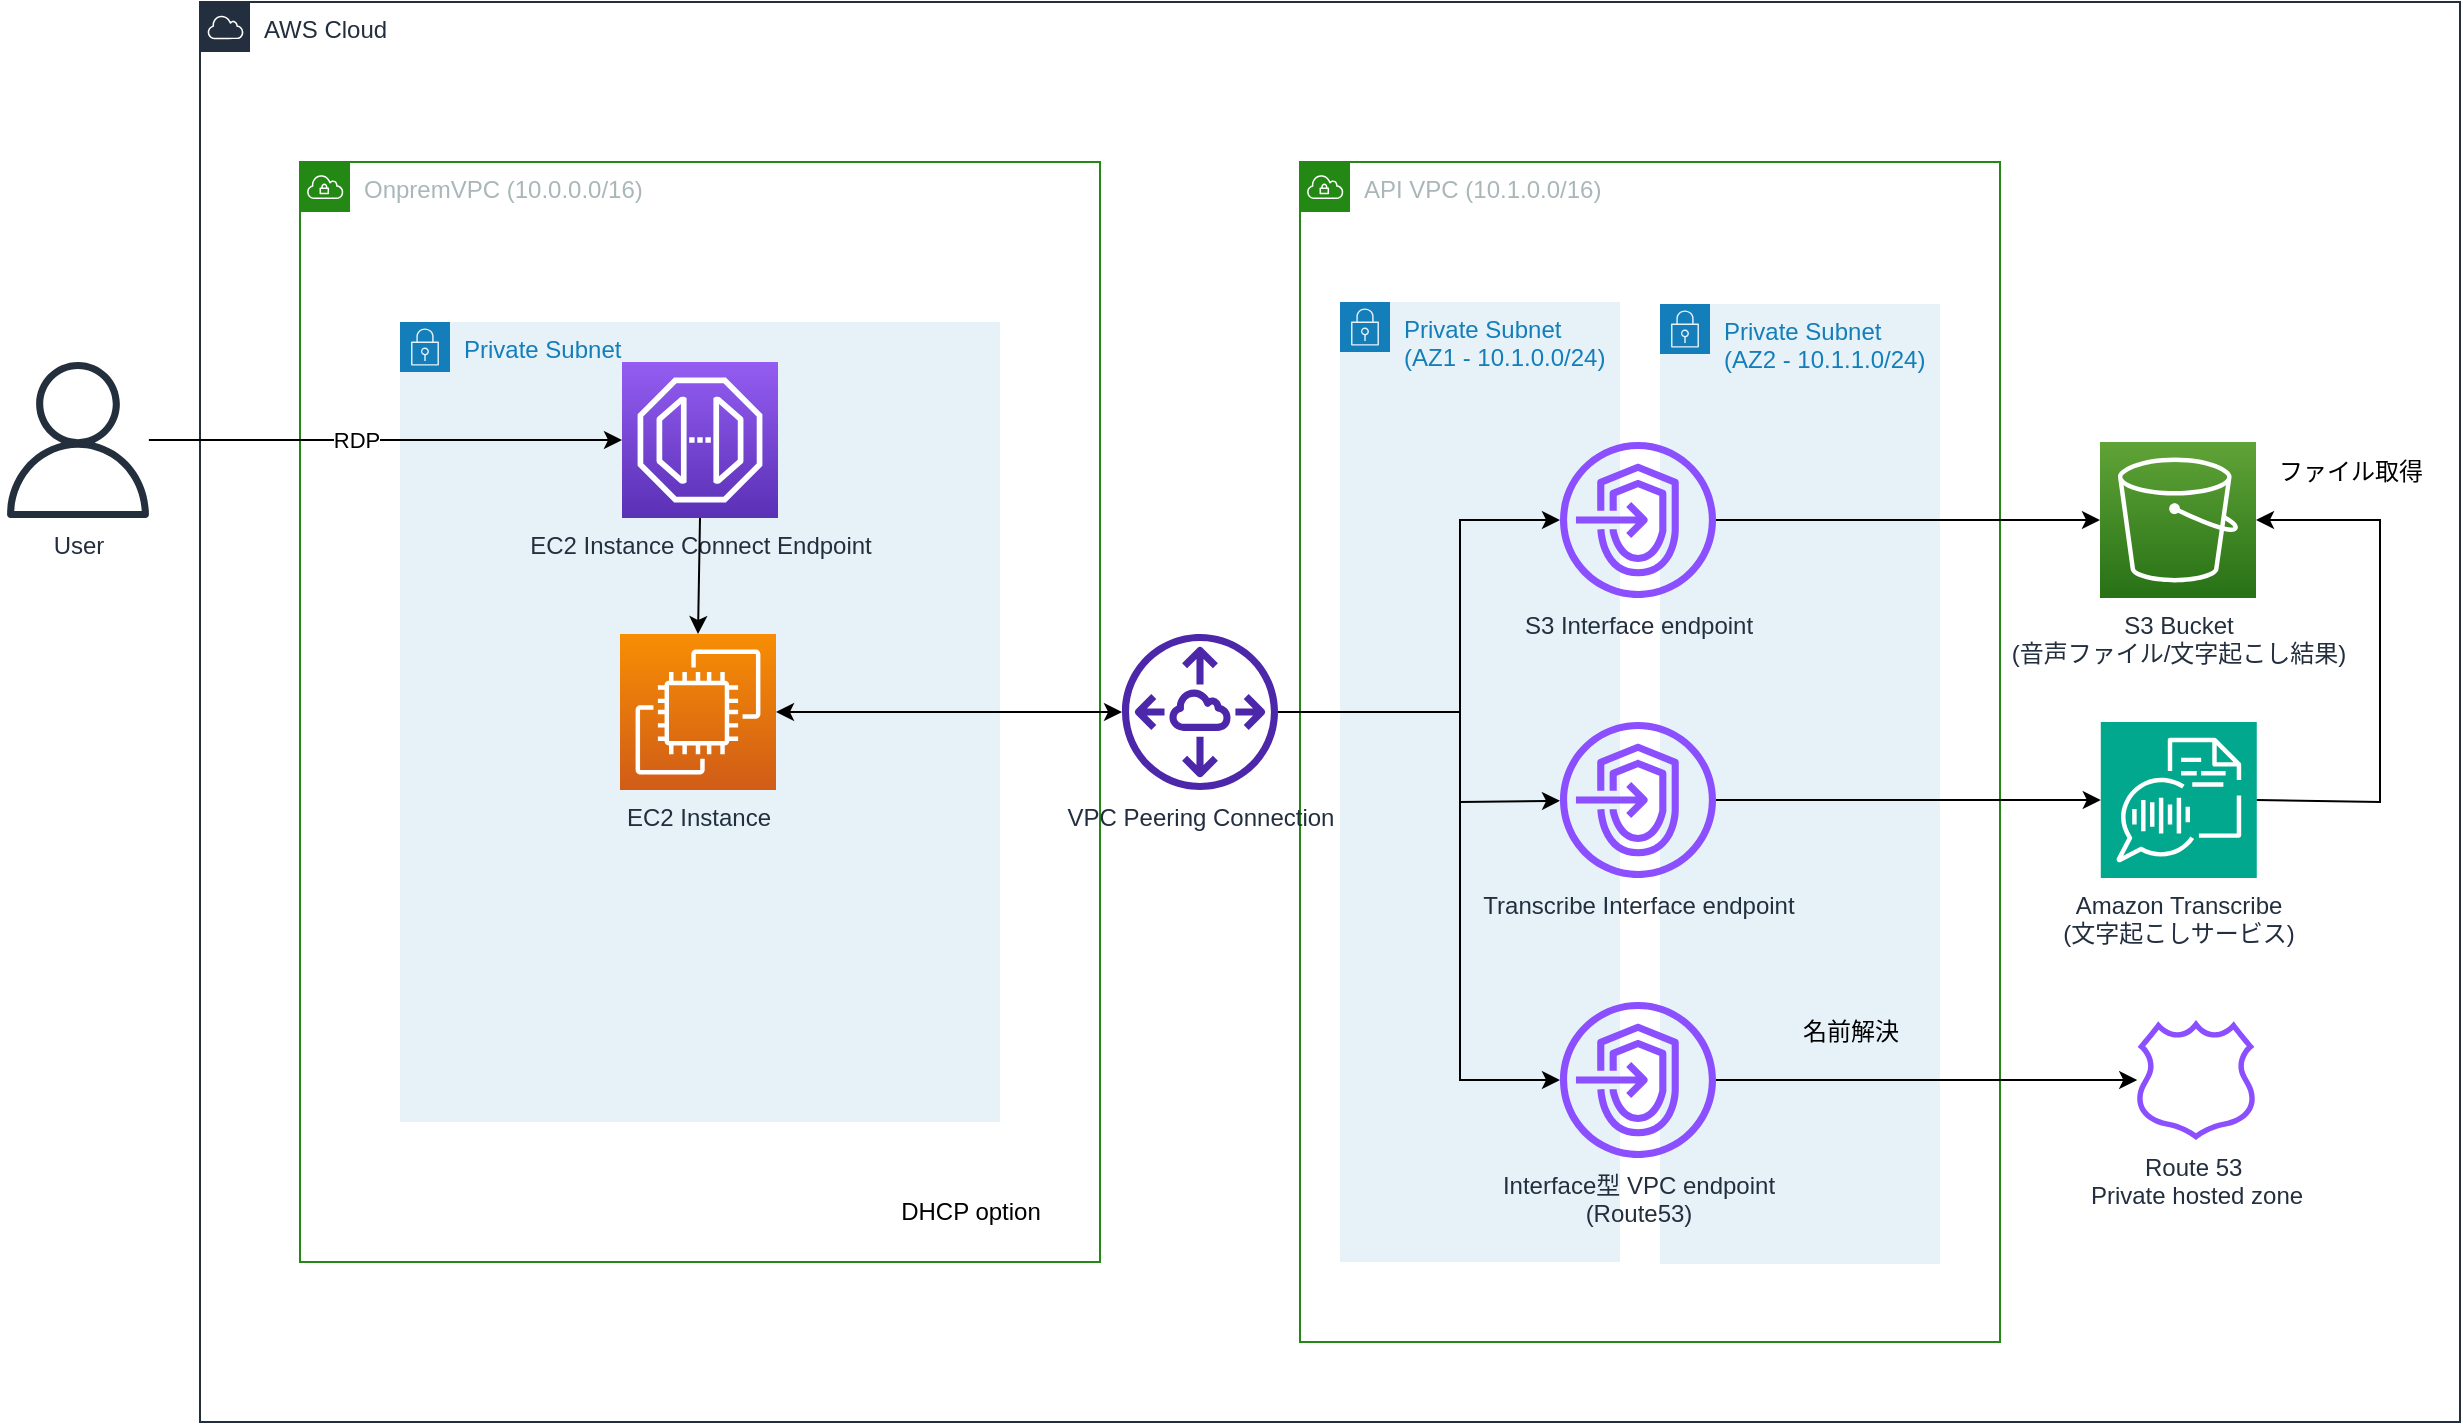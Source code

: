 <mxfile>
    <diagram id="S3Arc-Architecture" name="S3Arc Architecture">
        <mxGraphModel dx="2638" dy="858" grid="1" gridSize="10" guides="1" tooltips="1" connect="1" arrows="1" fold="1" page="1" pageScale="1" pageWidth="1100" pageHeight="850" background="#ffffff" math="0" shadow="0">
            <root>
                <mxCell id="0"/>
                <mxCell id="1" parent="0"/>
                <mxCell id="2" value="AWS Cloud" style="points=[[0,0],[0.25,0],[0.5,0],[0.75,0],[1,0],[1,0.25],[1,0.5],[1,0.75],[1,1],[0.75,1],[0.5,1],[0.25,1],[0,1],[0,0.75],[0,0.5],[0,0.25]];outlineConnect=0;gradientColor=none;html=1;whiteSpace=wrap;fontSize=12;fontStyle=0;container=1;pointerEvents=0;collapsible=0;recursiveResize=0;shape=mxgraph.aws4.group;grIcon=mxgraph.aws4.group_aws_cloud;strokeColor=#232F3E;fillColor=none;verticalAlign=top;align=left;spacingLeft=30;fontColor=#232F3E;dashed=0;" parent="1" vertex="1">
                    <mxGeometry x="50" y="50" width="1130" height="710" as="geometry"/>
                </mxCell>
                <mxCell id="3" value="OnpremVPC (10.0.0.0/16)" style="points=[[0,0],[0.25,0],[0.5,0],[0.75,0],[1,0],[1,0.25],[1,0.5],[1,0.75],[1,1],[0.75,1],[0.5,1],[0.25,1],[0,1],[0,0.75],[0,0.5],[0,0.25]];outlineConnect=0;gradientColor=none;html=1;whiteSpace=wrap;fontSize=12;fontStyle=0;container=1;pointerEvents=0;collapsible=0;recursiveResize=0;shape=mxgraph.aws4.group;grIcon=mxgraph.aws4.group_vpc;strokeColor=#248814;fillColor=none;verticalAlign=top;align=left;spacingLeft=30;fontColor=#AAB7B8;dashed=0;" parent="2" vertex="1">
                    <mxGeometry x="50" y="80" width="400" height="550" as="geometry"/>
                </mxCell>
                <mxCell id="4" value="Private Subnet" style="points=[[0,0],[0.25,0],[0.5,0],[0.75,0],[1,0],[1,0.25],[1,0.5],[1,0.75],[1,1],[0.75,1],[0.5,1],[0.25,1],[0,1],[0,0.75],[0,0.5],[0,0.25]];outlineConnect=0;gradientColor=none;html=1;whiteSpace=wrap;fontSize=12;fontStyle=0;container=1;pointerEvents=0;collapsible=0;recursiveResize=0;shape=mxgraph.aws4.group;grIcon=mxgraph.aws4.group_security_group;grStroke=0;strokeColor=#147EBA;fillColor=#E6F2F8;verticalAlign=top;align=left;spacingLeft=30;fontColor=#147EBA;dashed=0;" parent="3" vertex="1">
                    <mxGeometry x="50" y="80" width="300" height="400" as="geometry"/>
                </mxCell>
                <mxCell id="6" value="EC2 Instance Connect Endpoint" style="sketch=0;points=[[0,0,0],[0.25,0,0],[0.5,0,0],[0.75,0,0],[1,0,0],[0,1,0],[0.25,1,0],[0.5,1,0],[0.75,1,0],[1,1,0],[0,0.25,0],[0,0.5,0],[0,0.75,0],[1,0.25,0],[1,0.5,0],[1,0.75,0]];outlineConnect=0;fontColor=#232F3E;gradientColor=#945DF2;gradientDirection=north;fillColor=#5A30B5;strokeColor=#ffffff;dashed=0;verticalLabelPosition=bottom;verticalAlign=top;align=center;html=1;fontSize=12;fontStyle=0;aspect=fixed;shape=mxgraph.aws4.resourceIcon;resIcon=mxgraph.aws4.endpoint;" parent="4" vertex="1">
                    <mxGeometry x="111" y="20" width="78" height="78" as="geometry"/>
                </mxCell>
                <mxCell id="37" value="DHCP option" style="text;html=1;align=center;verticalAlign=middle;resizable=0;points=[];autosize=1;strokeColor=none;fillColor=none;" parent="3" vertex="1">
                    <mxGeometry x="290" y="510" width="90" height="30" as="geometry"/>
                </mxCell>
                <mxCell id="7" value="API VPC (10.1.0.0/16)" style="points=[[0,0],[0.25,0],[0.5,0],[0.75,0],[1,0],[1,0.25],[1,0.5],[1,0.75],[1,1],[0.75,1],[0.5,1],[0.25,1],[0,1],[0,0.75],[0,0.5],[0,0.25]];outlineConnect=0;gradientColor=none;html=1;whiteSpace=wrap;fontSize=12;fontStyle=0;container=1;pointerEvents=0;collapsible=0;recursiveResize=0;shape=mxgraph.aws4.group;grIcon=mxgraph.aws4.group_vpc;strokeColor=#248814;fillColor=none;verticalAlign=top;align=left;spacingLeft=30;fontColor=#AAB7B8;dashed=0;" parent="2" vertex="1">
                    <mxGeometry x="550" y="80" width="350" height="590" as="geometry"/>
                </mxCell>
                <mxCell id="8" value="Private Subnet (AZ1 - 10.1.0.0/24)" style="points=[[0,0],[0.25,0],[0.5,0],[0.75,0],[1,0],[1,0.25],[1,0.5],[1,0.75],[1,1],[0.75,1],[0.5,1],[0.25,1],[0,1],[0,0.75],[0,0.5],[0,0.25]];outlineConnect=0;gradientColor=none;html=1;whiteSpace=wrap;fontSize=12;fontStyle=0;container=1;pointerEvents=0;collapsible=0;recursiveResize=0;shape=mxgraph.aws4.group;grIcon=mxgraph.aws4.group_security_group;grStroke=0;strokeColor=#147EBA;fillColor=#E6F2F8;verticalAlign=top;align=left;spacingLeft=30;fontColor=#147EBA;dashed=0;" parent="7" vertex="1">
                    <mxGeometry x="20" y="70" width="140" height="480" as="geometry"/>
                </mxCell>
                <mxCell id="9" value="Private Subnet (AZ2 - 10.1.1.0/24)" style="points=[[0,0],[0.25,0],[0.5,0],[0.75,0],[1,0],[1,0.25],[1,0.5],[1,0.75],[1,1],[0.75,1],[0.5,1],[0.25,1],[0,1],[0,0.75],[0,0.5],[0,0.25]];outlineConnect=0;gradientColor=none;html=1;whiteSpace=wrap;fontSize=12;fontStyle=0;container=1;pointerEvents=0;collapsible=0;recursiveResize=0;shape=mxgraph.aws4.group;grIcon=mxgraph.aws4.group_security_group;grStroke=0;strokeColor=#147EBA;fillColor=#E6F2F8;verticalAlign=top;align=left;spacingLeft=30;fontColor=#147EBA;dashed=0;" parent="7" vertex="1">
                    <mxGeometry x="180" y="71" width="140" height="480" as="geometry"/>
                </mxCell>
                <mxCell id="25" value="Interface型 VPC endpoint&lt;div&gt;(Route53)&lt;/div&gt;" style="sketch=0;outlineConnect=0;fontColor=#232F3E;gradientColor=none;fillColor=#8C4FFF;strokeColor=none;dashed=0;verticalLabelPosition=bottom;verticalAlign=top;align=center;html=1;fontSize=12;fontStyle=0;aspect=fixed;pointerEvents=1;shape=mxgraph.aws4.endpoints;" parent="9" vertex="1">
                    <mxGeometry x="-50" y="349" width="78" height="78" as="geometry"/>
                </mxCell>
                <mxCell id="28" value="名前解決" style="text;html=1;align=center;verticalAlign=middle;resizable=0;points=[];autosize=1;strokeColor=none;fillColor=none;" parent="9" vertex="1">
                    <mxGeometry x="60" y="349" width="70" height="30" as="geometry"/>
                </mxCell>
                <mxCell id="39" value="S3 Interface endpoint" style="sketch=0;outlineConnect=0;fontColor=#232F3E;gradientColor=none;fillColor=#8C4FFF;strokeColor=none;dashed=0;verticalLabelPosition=bottom;verticalAlign=top;align=center;html=1;fontSize=12;fontStyle=0;aspect=fixed;pointerEvents=1;shape=mxgraph.aws4.endpoints;" parent="7" vertex="1">
                    <mxGeometry x="130" y="140" width="78" height="78" as="geometry"/>
                </mxCell>
                <mxCell id="40" value="Transcribe Interface endpoint" style="sketch=0;outlineConnect=0;fontColor=#232F3E;gradientColor=none;fillColor=#8C4FFF;strokeColor=none;dashed=0;verticalLabelPosition=bottom;verticalAlign=top;align=center;html=1;fontSize=12;fontStyle=0;aspect=fixed;pointerEvents=1;shape=mxgraph.aws4.endpoints;" parent="7" vertex="1">
                    <mxGeometry x="130" y="280" width="78" height="78" as="geometry"/>
                </mxCell>
                <mxCell id="14" value="" style="endArrow=classic;startArrow=none;html=1;rounded=0;exitX=1;exitY=0.5;exitDx=0;exitDy=0;exitPerimeter=0;startFill=0;" parent="2" source="12" target="39" edge="1">
                    <mxGeometry width="50" height="50" relative="1" as="geometry">
                        <mxPoint x="570" y="350" as="sourcePoint"/>
                        <mxPoint x="711.0" y="355" as="targetPoint"/>
                        <Array as="points">
                            <mxPoint x="630" y="355"/>
                            <mxPoint x="630" y="259"/>
                        </Array>
                    </mxGeometry>
                </mxCell>
                <mxCell id="5" value="EC2 Instance" style="sketch=0;points=[[0,0,0],[0.25,0,0],[0.5,0,0],[0.75,0,0],[1,0,0],[0,1,0],[0.25,1,0],[0.5,1,0],[0.75,1,0],[1,1,0],[0,0.25,0],[0,0.5,0],[0,0.75,0],[1,0.25,0],[1,0.5,0],[1,0.75,0]];outlineConnect=0;fontColor=#232F3E;gradientColor=#F78E04;gradientDirection=north;fillColor=#D05C17;strokeColor=#ffffff;dashed=0;verticalLabelPosition=bottom;verticalAlign=top;align=center;html=1;fontSize=12;fontStyle=0;aspect=fixed;shape=mxgraph.aws4.resourceIcon;resIcon=mxgraph.aws4.ec2;" parent="2" vertex="1">
                    <mxGeometry x="210" y="316" width="78" height="78" as="geometry"/>
                </mxCell>
                <mxCell id="18" value="" style="endArrow=classic;html=1;rounded=0;exitX=0.5;exitY=1;exitDx=0;exitDy=0;exitPerimeter=0;entryX=0.5;entryY=0;entryDx=0;entryDy=0;entryPerimeter=0;" parent="2" source="6" target="5" edge="1">
                    <mxGeometry width="50" height="50" relative="1" as="geometry">
                        <mxPoint x="200" y="350" as="sourcePoint"/>
                        <mxPoint x="250" y="300" as="targetPoint"/>
                    </mxGeometry>
                </mxCell>
                <mxCell id="12" value="VPC Peering Connection" style="sketch=0;outlineConnect=0;fontColor=#232F3E;gradientColor=none;fillColor=#4D27AA;strokeColor=none;dashed=0;verticalLabelPosition=bottom;verticalAlign=top;align=center;html=1;fontSize=12;fontStyle=0;aspect=fixed;pointerEvents=1;shape=mxgraph.aws4.peering;" parent="2" vertex="1">
                    <mxGeometry x="461" y="316" width="78" height="78" as="geometry"/>
                </mxCell>
                <mxCell id="13" value="" style="endArrow=classic;startArrow=classic;html=1;rounded=0;exitX=1;exitY=0.5;exitDx=0;exitDy=0;exitPerimeter=0;entryX=0;entryY=0.5;entryDx=0;entryDy=0;entryPerimeter=0;" parent="2" source="5" target="12" edge="1">
                    <mxGeometry width="50" height="50" relative="1" as="geometry">
                        <mxPoint x="290" y="364" as="sourcePoint"/>
                        <mxPoint x="340" y="314" as="targetPoint"/>
                    </mxGeometry>
                </mxCell>
                <mxCell id="27" value="" style="endArrow=classic;startArrow=none;html=1;rounded=0;startFill=0;" parent="2" target="25" edge="1">
                    <mxGeometry width="50" height="50" relative="1" as="geometry">
                        <mxPoint x="630" y="355" as="sourcePoint"/>
                        <mxPoint x="721" y="365" as="targetPoint"/>
                        <Array as="points">
                            <mxPoint x="630" y="539"/>
                        </Array>
                    </mxGeometry>
                </mxCell>
                <mxCell id="26" value="" style="endArrow=classic;startArrow=none;html=1;rounded=0;startFill=0;" parent="2" source="25" target="24" edge="1">
                    <mxGeometry width="50" height="50" relative="1" as="geometry">
                        <mxPoint x="799" y="365" as="sourcePoint"/>
                        <mxPoint x="980" y="365" as="targetPoint"/>
                        <Array as="points"/>
                    </mxGeometry>
                </mxCell>
                <mxCell id="41" value="" style="endArrow=classic;startArrow=none;html=1;rounded=0;startFill=0;" parent="2" source="12" target="40" edge="1">
                    <mxGeometry width="50" height="50" relative="1" as="geometry">
                        <mxPoint x="549" y="365" as="sourcePoint"/>
                        <mxPoint x="690" y="269" as="targetPoint"/>
                        <Array as="points">
                            <mxPoint x="630" y="355"/>
                            <mxPoint x="630" y="400"/>
                        </Array>
                    </mxGeometry>
                </mxCell>
                <mxCell id="11" value="S3 Bucket&lt;br&gt;(音声ファイル/文字起こし結果)" style="sketch=0;points=[[0,0,0],[0.25,0,0],[0.5,0,0],[0.75,0,0],[1,0,0],[0,1,0],[0.25,1,0],[0.5,1,0],[0.75,1,0],[1,1,0],[0,0.25,0],[0,0.5,0],[0,0.75,0],[1,0.25,0],[1,0.5,0],[1,0.75,0]];outlineConnect=0;fontColor=#232F3E;gradientColor=#60A337;gradientDirection=north;fillColor=#277116;strokeColor=#ffffff;dashed=0;verticalLabelPosition=bottom;verticalAlign=top;align=center;html=1;fontSize=12;fontStyle=0;aspect=fixed;shape=mxgraph.aws4.resourceIcon;resIcon=mxgraph.aws4.s3;" parent="2" vertex="1">
                    <mxGeometry x="950" y="220" width="78" height="78" as="geometry"/>
                </mxCell>
                <mxCell id="15" value="" style="endArrow=classic;startArrow=none;html=1;rounded=0;entryX=0;entryY=0.5;entryDx=0;entryDy=0;entryPerimeter=0;startFill=0;" parent="2" source="39" target="11" edge="1">
                    <mxGeometry width="50" height="50" relative="1" as="geometry">
                        <mxPoint x="780.0" y="259" as="sourcePoint"/>
                        <mxPoint x="741" y="204" as="targetPoint"/>
                        <Array as="points"/>
                    </mxGeometry>
                </mxCell>
                <mxCell id="24" value="Route 53&amp;nbsp;&lt;div&gt;Private hosted zone&lt;/div&gt;" style="sketch=0;outlineConnect=0;fontColor=#232F3E;gradientColor=none;fillColor=#8C4FFF;strokeColor=none;dashed=0;verticalLabelPosition=bottom;verticalAlign=top;align=center;html=1;fontSize=12;fontStyle=0;aspect=fixed;pointerEvents=1;shape=mxgraph.aws4.hosted_zone;" parent="2" vertex="1">
                    <mxGeometry x="967.61" y="509" width="60.78" height="60" as="geometry"/>
                </mxCell>
                <mxCell id="42" value="Amazon Transcribe&lt;div&gt;(文字起こしサービス)&lt;/div&gt;" style="sketch=0;points=[[0,0,0],[0.25,0,0],[0.5,0,0],[0.75,0,0],[1,0,0],[0,1,0],[0.25,1,0],[0.5,1,0],[0.75,1,0],[1,1,0],[0,0.25,0],[0,0.5,0],[0,0.75,0],[1,0.25,0],[1,0.5,0],[1,0.75,0]];outlineConnect=0;fontColor=#232F3E;fillColor=#01A88D;strokeColor=#ffffff;dashed=0;verticalLabelPosition=bottom;verticalAlign=top;align=center;html=1;fontSize=12;fontStyle=0;aspect=fixed;shape=mxgraph.aws4.resourceIcon;resIcon=mxgraph.aws4.transcribe;" parent="2" vertex="1">
                    <mxGeometry x="950.39" y="360" width="78" height="78" as="geometry"/>
                </mxCell>
                <mxCell id="43" value="" style="endArrow=classic;startArrow=none;html=1;rounded=0;startFill=0;" parent="2" source="40" target="42" edge="1">
                    <mxGeometry width="50" height="50" relative="1" as="geometry">
                        <mxPoint x="768" y="398.17" as="sourcePoint"/>
                        <mxPoint x="960" y="398.17" as="targetPoint"/>
                        <Array as="points"/>
                    </mxGeometry>
                </mxCell>
                <mxCell id="44" value="" style="endArrow=classic;startArrow=none;html=1;rounded=0;startFill=0;exitX=1;exitY=0.5;exitDx=0;exitDy=0;exitPerimeter=0;entryX=1;entryY=0.5;entryDx=0;entryDy=0;entryPerimeter=0;" parent="2" source="42" target="11" edge="1">
                    <mxGeometry width="50" height="50" relative="1" as="geometry">
                        <mxPoint x="768" y="409" as="sourcePoint"/>
                        <mxPoint x="960" y="409" as="targetPoint"/>
                        <Array as="points">
                            <mxPoint x="1090" y="400"/>
                            <mxPoint x="1090" y="259"/>
                        </Array>
                    </mxGeometry>
                </mxCell>
                <mxCell id="45" value="ファイル取得" style="text;html=1;align=center;verticalAlign=middle;resizable=0;points=[];autosize=1;strokeColor=none;fillColor=none;" parent="2" vertex="1">
                    <mxGeometry x="1030" y="220" width="90" height="30" as="geometry"/>
                </mxCell>
                <mxCell id="16" value="User" style="sketch=0;outlineConnect=0;fontColor=#232F3E;gradientColor=none;fillColor=#232F3D;strokeColor=none;dashed=0;verticalLabelPosition=bottom;verticalAlign=top;align=center;html=1;fontSize=12;fontStyle=0;aspect=fixed;pointerEvents=1;shape=mxgraph.aws4.user;" parent="1" vertex="1">
                    <mxGeometry x="-50" y="230" width="78" height="78" as="geometry"/>
                </mxCell>
                <mxCell id="17" value="" style="endArrow=classic;html=1;rounded=0;exitX=1;exitY=0.5;exitDx=0;exitDy=0;exitPerimeter=0;entryX=0;entryY=0.5;entryDx=0;entryDy=0;entryPerimeter=0;" parent="1" source="16" target="6" edge="1">
                    <mxGeometry width="50" height="50" relative="1" as="geometry">
                        <mxPoint x="190" y="200" as="sourcePoint"/>
                        <mxPoint x="240" y="150" as="targetPoint"/>
                    </mxGeometry>
                </mxCell>
                <mxCell id="23" value="RDP" style="edgeLabel;html=1;align=center;verticalAlign=middle;resizable=0;points=[];" parent="17" vertex="1" connectable="0">
                    <mxGeometry x="-0.136" y="-6" relative="1" as="geometry">
                        <mxPoint x="1" y="-6" as="offset"/>
                    </mxGeometry>
                </mxCell>
            </root>
        </mxGraphModel>
    </diagram>
    <diagram name="S3Arc Architectureのコピー" id="vmFcj1Cn7m5cZMJ8EetJ">
        <mxGraphModel dx="1183" dy="660" grid="1" gridSize="10" guides="1" tooltips="1" connect="1" arrows="1" fold="1" page="1" pageScale="1" pageWidth="1100" pageHeight="850" background="#ffffff" math="0" shadow="0">
            <root>
                <mxCell id="RgadurxM7AKRHmUKzDXc-0"/>
                <mxCell id="RgadurxM7AKRHmUKzDXc-1" parent="RgadurxM7AKRHmUKzDXc-0"/>
                <mxCell id="RgadurxM7AKRHmUKzDXc-2" value="AWS Cloud" style="points=[[0,0],[0.25,0],[0.5,0],[0.75,0],[1,0],[1,0.25],[1,0.5],[1,0.75],[1,1],[0.75,1],[0.5,1],[0.25,1],[0,1],[0,0.75],[0,0.5],[0,0.25]];outlineConnect=0;gradientColor=none;html=1;whiteSpace=wrap;fontSize=12;fontStyle=0;container=0;pointerEvents=0;collapsible=0;recursiveResize=0;shape=mxgraph.aws4.group;grIcon=mxgraph.aws4.group_aws_cloud;strokeColor=#232F3E;fillColor=none;verticalAlign=top;align=left;spacingLeft=30;fontColor=#232F3E;dashed=0;" vertex="1" parent="RgadurxM7AKRHmUKzDXc-1">
                    <mxGeometry x="520" y="50" width="660" height="710" as="geometry"/>
                </mxCell>
                <mxCell id="RgadurxM7AKRHmUKzDXc-7" value="API VPC (10.1.0.0/16)" style="points=[[0,0],[0.25,0],[0.5,0],[0.75,0],[1,0],[1,0.25],[1,0.5],[1,0.75],[1,1],[0.75,1],[0.5,1],[0.25,1],[0,1],[0,0.75],[0,0.5],[0,0.25]];outlineConnect=0;gradientColor=none;html=1;whiteSpace=wrap;fontSize=12;fontStyle=0;container=1;pointerEvents=0;collapsible=0;recursiveResize=0;shape=mxgraph.aws4.group;grIcon=mxgraph.aws4.group_vpc;strokeColor=#248814;fillColor=none;verticalAlign=top;align=left;spacingLeft=30;fontColor=#AAB7B8;dashed=0;" vertex="1" parent="RgadurxM7AKRHmUKzDXc-1">
                    <mxGeometry x="600" y="130" width="350" height="590" as="geometry"/>
                </mxCell>
                <mxCell id="RgadurxM7AKRHmUKzDXc-8" value="Private Subnet (AZ1 - 10.1.0.0/24)" style="points=[[0,0],[0.25,0],[0.5,0],[0.75,0],[1,0],[1,0.25],[1,0.5],[1,0.75],[1,1],[0.75,1],[0.5,1],[0.25,1],[0,1],[0,0.75],[0,0.5],[0,0.25]];outlineConnect=0;gradientColor=none;html=1;whiteSpace=wrap;fontSize=12;fontStyle=0;container=1;pointerEvents=0;collapsible=0;recursiveResize=0;shape=mxgraph.aws4.group;grIcon=mxgraph.aws4.group_security_group;grStroke=0;strokeColor=#147EBA;fillColor=#E6F2F8;verticalAlign=top;align=left;spacingLeft=30;fontColor=#147EBA;dashed=0;" vertex="1" parent="RgadurxM7AKRHmUKzDXc-7">
                    <mxGeometry x="20" y="70" width="140" height="480" as="geometry"/>
                </mxCell>
                <mxCell id="RgadurxM7AKRHmUKzDXc-9" value="Private Subnet (AZ2 - 10.1.1.0/24)" style="points=[[0,0],[0.25,0],[0.5,0],[0.75,0],[1,0],[1,0.25],[1,0.5],[1,0.75],[1,1],[0.75,1],[0.5,1],[0.25,1],[0,1],[0,0.75],[0,0.5],[0,0.25]];outlineConnect=0;gradientColor=none;html=1;whiteSpace=wrap;fontSize=12;fontStyle=0;container=1;pointerEvents=0;collapsible=0;recursiveResize=0;shape=mxgraph.aws4.group;grIcon=mxgraph.aws4.group_security_group;grStroke=0;strokeColor=#147EBA;fillColor=#E6F2F8;verticalAlign=top;align=left;spacingLeft=30;fontColor=#147EBA;dashed=0;" vertex="1" parent="RgadurxM7AKRHmUKzDXc-7">
                    <mxGeometry x="180" y="71" width="140" height="480" as="geometry"/>
                </mxCell>
                <mxCell id="RgadurxM7AKRHmUKzDXc-10" value="Interface型 VPC endpoint&lt;div&gt;(Route53)&lt;/div&gt;" style="sketch=0;outlineConnect=0;fontColor=#232F3E;gradientColor=none;fillColor=#8C4FFF;strokeColor=none;dashed=0;verticalLabelPosition=bottom;verticalAlign=top;align=center;html=1;fontSize=12;fontStyle=0;aspect=fixed;pointerEvents=1;shape=mxgraph.aws4.endpoints;" vertex="1" parent="RgadurxM7AKRHmUKzDXc-9">
                    <mxGeometry x="-50" y="349" width="78" height="78" as="geometry"/>
                </mxCell>
                <mxCell id="RgadurxM7AKRHmUKzDXc-11" value="名前解決" style="text;html=1;align=center;verticalAlign=middle;resizable=0;points=[];autosize=1;strokeColor=none;fillColor=none;" vertex="1" parent="RgadurxM7AKRHmUKzDXc-9">
                    <mxGeometry x="60" y="349" width="70" height="30" as="geometry"/>
                </mxCell>
                <mxCell id="RgadurxM7AKRHmUKzDXc-12" value="S3 Interface endpoint" style="sketch=0;outlineConnect=0;fontColor=#232F3E;gradientColor=none;fillColor=#8C4FFF;strokeColor=none;dashed=0;verticalLabelPosition=bottom;verticalAlign=top;align=center;html=1;fontSize=12;fontStyle=0;aspect=fixed;pointerEvents=1;shape=mxgraph.aws4.endpoints;" vertex="1" parent="RgadurxM7AKRHmUKzDXc-7">
                    <mxGeometry x="130" y="140" width="78" height="78" as="geometry"/>
                </mxCell>
                <mxCell id="RgadurxM7AKRHmUKzDXc-13" value="Transcribe Interface endpoint" style="sketch=0;outlineConnect=0;fontColor=#232F3E;gradientColor=none;fillColor=#8C4FFF;strokeColor=none;dashed=0;verticalLabelPosition=bottom;verticalAlign=top;align=center;html=1;fontSize=12;fontStyle=0;aspect=fixed;pointerEvents=1;shape=mxgraph.aws4.endpoints;" vertex="1" parent="RgadurxM7AKRHmUKzDXc-7">
                    <mxGeometry x="130" y="280" width="78" height="78" as="geometry"/>
                </mxCell>
                <mxCell id="RgadurxM7AKRHmUKzDXc-14" value="" style="endArrow=open;startArrow=none;html=1;rounded=0;startFill=0;endFill=0;" edge="1" parent="RgadurxM7AKRHmUKzDXc-1" source="UB71-8mZWqzoHGiAh77p-1" target="RgadurxM7AKRHmUKzDXc-12">
                    <mxGeometry width="50" height="50" relative="1" as="geometry">
                        <mxPoint x="588.999" y="405" as="sourcePoint"/>
                        <mxPoint x="761.0" y="405" as="targetPoint"/>
                        <Array as="points">
                            <mxPoint x="680" y="405"/>
                            <mxPoint x="680" y="309"/>
                        </Array>
                    </mxGeometry>
                </mxCell>
                <mxCell id="RgadurxM7AKRHmUKzDXc-19" value="" style="endArrow=open;startArrow=none;html=1;rounded=0;startFill=0;endFill=0;" edge="1" parent="RgadurxM7AKRHmUKzDXc-1" target="RgadurxM7AKRHmUKzDXc-10">
                    <mxGeometry width="50" height="50" relative="1" as="geometry">
                        <mxPoint x="680" y="405" as="sourcePoint"/>
                        <mxPoint x="771" y="415" as="targetPoint"/>
                        <Array as="points">
                            <mxPoint x="680" y="589"/>
                        </Array>
                    </mxGeometry>
                </mxCell>
                <mxCell id="RgadurxM7AKRHmUKzDXc-20" value="" style="endArrow=open;startArrow=none;html=1;rounded=0;startFill=0;endFill=0;" edge="1" parent="RgadurxM7AKRHmUKzDXc-1" source="RgadurxM7AKRHmUKzDXc-10" target="RgadurxM7AKRHmUKzDXc-24">
                    <mxGeometry width="50" height="50" relative="1" as="geometry">
                        <mxPoint x="849" y="415" as="sourcePoint"/>
                        <mxPoint x="1030" y="415" as="targetPoint"/>
                        <Array as="points"/>
                    </mxGeometry>
                </mxCell>
                <mxCell id="RgadurxM7AKRHmUKzDXc-21" value="" style="endArrow=open;startArrow=none;html=1;rounded=0;startFill=0;endFill=0;" edge="1" parent="RgadurxM7AKRHmUKzDXc-1" source="UB71-8mZWqzoHGiAh77p-1" target="RgadurxM7AKRHmUKzDXc-13">
                    <mxGeometry width="50" height="50" relative="1" as="geometry">
                        <mxPoint x="588.999" y="405" as="sourcePoint"/>
                        <mxPoint x="740" y="319" as="targetPoint"/>
                        <Array as="points">
                            <mxPoint x="680" y="405"/>
                            <mxPoint x="680" y="450"/>
                        </Array>
                    </mxGeometry>
                </mxCell>
                <mxCell id="RgadurxM7AKRHmUKzDXc-22" value="S3 Bucket&lt;br&gt;(音声ファイル/文字起こし結果)" style="sketch=0;points=[[0,0,0],[0.25,0,0],[0.5,0,0],[0.75,0,0],[1,0,0],[0,1,0],[0.25,1,0],[0.5,1,0],[0.75,1,0],[1,1,0],[0,0.25,0],[0,0.5,0],[0,0.75,0],[1,0.25,0],[1,0.5,0],[1,0.75,0]];outlineConnect=0;fontColor=#232F3E;gradientColor=#60A337;gradientDirection=north;fillColor=#277116;strokeColor=#ffffff;dashed=0;verticalLabelPosition=bottom;verticalAlign=top;align=center;html=1;fontSize=12;fontStyle=0;aspect=fixed;shape=mxgraph.aws4.resourceIcon;resIcon=mxgraph.aws4.s3;" vertex="1" parent="RgadurxM7AKRHmUKzDXc-1">
                    <mxGeometry x="1000" y="270" width="78" height="78" as="geometry"/>
                </mxCell>
                <mxCell id="RgadurxM7AKRHmUKzDXc-23" value="" style="endArrow=open;startArrow=none;html=1;rounded=0;entryX=0;entryY=0.5;entryDx=0;entryDy=0;entryPerimeter=0;startFill=0;endFill=0;" edge="1" parent="RgadurxM7AKRHmUKzDXc-1" source="RgadurxM7AKRHmUKzDXc-12" target="RgadurxM7AKRHmUKzDXc-22">
                    <mxGeometry width="50" height="50" relative="1" as="geometry">
                        <mxPoint x="830.0" y="309" as="sourcePoint"/>
                        <mxPoint x="791" y="254" as="targetPoint"/>
                        <Array as="points"/>
                    </mxGeometry>
                </mxCell>
                <mxCell id="RgadurxM7AKRHmUKzDXc-24" value="Route 53&amp;nbsp;&lt;div&gt;Private hosted zone&lt;/div&gt;" style="sketch=0;outlineConnect=0;fontColor=#232F3E;gradientColor=none;fillColor=#8C4FFF;strokeColor=none;dashed=0;verticalLabelPosition=bottom;verticalAlign=top;align=center;html=1;fontSize=12;fontStyle=0;aspect=fixed;pointerEvents=1;shape=mxgraph.aws4.hosted_zone;" vertex="1" parent="RgadurxM7AKRHmUKzDXc-1">
                    <mxGeometry x="1017.61" y="559" width="60.78" height="60" as="geometry"/>
                </mxCell>
                <mxCell id="RgadurxM7AKRHmUKzDXc-25" value="Amazon Transcribe&lt;div&gt;(文字起こしサービス)&lt;/div&gt;" style="sketch=0;points=[[0,0,0],[0.25,0,0],[0.5,0,0],[0.75,0,0],[1,0,0],[0,1,0],[0.25,1,0],[0.5,1,0],[0.75,1,0],[1,1,0],[0,0.25,0],[0,0.5,0],[0,0.75,0],[1,0.25,0],[1,0.5,0],[1,0.75,0]];outlineConnect=0;fontColor=#232F3E;fillColor=#01A88D;strokeColor=#ffffff;dashed=0;verticalLabelPosition=bottom;verticalAlign=top;align=center;html=1;fontSize=12;fontStyle=0;aspect=fixed;shape=mxgraph.aws4.resourceIcon;resIcon=mxgraph.aws4.transcribe;" vertex="1" parent="RgadurxM7AKRHmUKzDXc-1">
                    <mxGeometry x="1000.39" y="410" width="78" height="78" as="geometry"/>
                </mxCell>
                <mxCell id="RgadurxM7AKRHmUKzDXc-26" value="" style="endArrow=open;startArrow=none;html=1;rounded=0;startFill=0;endFill=0;" edge="1" parent="RgadurxM7AKRHmUKzDXc-1" source="RgadurxM7AKRHmUKzDXc-13" target="RgadurxM7AKRHmUKzDXc-25">
                    <mxGeometry width="50" height="50" relative="1" as="geometry">
                        <mxPoint x="818" y="448.17" as="sourcePoint"/>
                        <mxPoint x="1010" y="448.17" as="targetPoint"/>
                        <Array as="points"/>
                    </mxGeometry>
                </mxCell>
                <mxCell id="RgadurxM7AKRHmUKzDXc-27" value="" style="endArrow=open;startArrow=none;html=1;rounded=0;startFill=0;exitX=1;exitY=0.5;exitDx=0;exitDy=0;exitPerimeter=0;entryX=1;entryY=0.5;entryDx=0;entryDy=0;entryPerimeter=0;endFill=0;" edge="1" parent="RgadurxM7AKRHmUKzDXc-1" source="RgadurxM7AKRHmUKzDXc-25" target="RgadurxM7AKRHmUKzDXc-22">
                    <mxGeometry width="50" height="50" relative="1" as="geometry">
                        <mxPoint x="818" y="459" as="sourcePoint"/>
                        <mxPoint x="1010" y="459" as="targetPoint"/>
                        <Array as="points">
                            <mxPoint x="1140" y="450"/>
                            <mxPoint x="1140" y="309"/>
                        </Array>
                    </mxGeometry>
                </mxCell>
                <mxCell id="RgadurxM7AKRHmUKzDXc-28" value="ファイル取得" style="text;html=1;align=center;verticalAlign=middle;resizable=0;points=[];autosize=1;strokeColor=none;fillColor=none;" vertex="1" parent="RgadurxM7AKRHmUKzDXc-1">
                    <mxGeometry x="1080" y="270" width="90" height="30" as="geometry"/>
                </mxCell>
                <mxCell id="UB71-8mZWqzoHGiAh77p-0" value="Site-to-Site VPN" style="sketch=0;points=[[0,0,0],[0.25,0,0],[0.5,0,0],[0.75,0,0],[1,0,0],[0,1,0],[0.25,1,0],[0.5,1,0],[0.75,1,0],[1,1,0],[0,0.25,0],[0,0.5,0],[0,0.75,0],[1,0.25,0],[1,0.5,0],[1,0.75,0]];outlineConnect=0;fontColor=#232F3E;fillColor=#8C4FFF;strokeColor=#ffffff;dashed=0;verticalLabelPosition=bottom;verticalAlign=top;align=center;html=1;fontSize=12;fontStyle=0;aspect=fixed;shape=mxgraph.aws4.resourceIcon;resIcon=mxgraph.aws4.site_to_site_vpn;" vertex="1" parent="RgadurxM7AKRHmUKzDXc-1">
                    <mxGeometry x="410" y="366" width="78" height="78" as="geometry"/>
                </mxCell>
                <mxCell id="UB71-8mZWqzoHGiAh77p-1" value="" style="sketch=0;outlineConnect=0;fontColor=#232F3E;gradientColor=none;fillColor=#8C4FFF;strokeColor=none;dashed=0;verticalLabelPosition=bottom;verticalAlign=top;align=center;html=1;fontSize=12;fontStyle=0;aspect=fixed;pointerEvents=1;shape=mxgraph.aws4.vpn_gateway;" vertex="1" parent="RgadurxM7AKRHmUKzDXc-1">
                    <mxGeometry x="550" y="370" width="70" height="70" as="geometry"/>
                </mxCell>
                <mxCell id="UB71-8mZWqzoHGiAh77p-3" value="Corporate data center" style="points=[[0,0],[0.25,0],[0.5,0],[0.75,0],[1,0],[1,0.25],[1,0.5],[1,0.75],[1,1],[0.75,1],[0.5,1],[0.25,1],[0,1],[0,0.75],[0,0.5],[0,0.25]];outlineConnect=0;gradientColor=none;html=1;whiteSpace=wrap;fontSize=12;fontStyle=0;container=0;pointerEvents=0;collapsible=0;recursiveResize=0;shape=mxgraph.aws4.group;grIcon=mxgraph.aws4.group_corporate_data_center;strokeColor=#7D8998;fillColor=none;verticalAlign=top;align=left;spacingLeft=30;fontColor=#5A6C86;dashed=0;" vertex="1" parent="RgadurxM7AKRHmUKzDXc-1">
                    <mxGeometry x="50" y="260" width="280" height="300" as="geometry"/>
                </mxCell>
                <mxCell id="UB71-8mZWqzoHGiAh77p-6" value="" style="endArrow=open;html=1;rounded=0;endFill=0;" edge="1" parent="RgadurxM7AKRHmUKzDXc-1" source="UB71-8mZWqzoHGiAh77p-4" target="UB71-8mZWqzoHGiAh77p-0">
                    <mxGeometry width="50" height="50" relative="1" as="geometry">
                        <mxPoint x="161" y="406" as="sourcePoint"/>
                        <mxPoint x="370" y="416" as="targetPoint"/>
                    </mxGeometry>
                </mxCell>
                <mxCell id="UB71-8mZWqzoHGiAh77p-7" value="" style="endArrow=open;html=1;rounded=0;endFill=0;exitX=1;exitY=0.5;exitDx=0;exitDy=0;exitPerimeter=0;" edge="1" parent="RgadurxM7AKRHmUKzDXc-1" source="UB71-8mZWqzoHGiAh77p-0" target="UB71-8mZWqzoHGiAh77p-1">
                    <mxGeometry width="50" height="50" relative="1" as="geometry">
                        <mxPoint x="360" y="409" as="sourcePoint"/>
                        <mxPoint x="420" y="409" as="targetPoint"/>
                    </mxGeometry>
                </mxCell>
                <mxCell id="RgadurxM7AKRHmUKzDXc-30" value="" style="endArrow=open;html=1;rounded=0;exitX=1;exitY=0.5;exitDx=0;exitDy=0;exitPerimeter=0;endFill=0;" edge="1" parent="RgadurxM7AKRHmUKzDXc-1" source="RgadurxM7AKRHmUKzDXc-29" target="UB71-8mZWqzoHGiAh77p-4">
                    <mxGeometry width="50" height="50" relative="1" as="geometry">
                        <mxPoint x="190" y="215" as="sourcePoint"/>
                        <mxPoint x="261" y="275" as="targetPoint"/>
                    </mxGeometry>
                </mxCell>
                <mxCell id="RgadurxM7AKRHmUKzDXc-29" value="BizRobo!" style="sketch=0;outlineConnect=0;fontColor=#232F3E;gradientColor=none;fillColor=#232F3D;strokeColor=none;dashed=0;verticalLabelPosition=bottom;verticalAlign=top;align=center;html=1;fontSize=12;fontStyle=0;aspect=fixed;pointerEvents=1;shape=mxgraph.aws4.user;" vertex="1" parent="RgadurxM7AKRHmUKzDXc-1">
                    <mxGeometry x="76.45" y="366" width="78" height="78" as="geometry"/>
                </mxCell>
                <mxCell id="UB71-8mZWqzoHGiAh77p-4" value="お客様ルーター" style="sketch=0;outlineConnect=0;fontColor=#232F3E;gradientColor=none;fillColor=#8C4FFF;strokeColor=none;dashed=0;verticalLabelPosition=bottom;verticalAlign=top;align=center;html=1;fontSize=12;fontStyle=0;aspect=fixed;pointerEvents=1;shape=mxgraph.aws4.customer_gateway;" vertex="1" parent="RgadurxM7AKRHmUKzDXc-1">
                    <mxGeometry x="280" y="370" width="70" height="70" as="geometry"/>
                </mxCell>
            </root>
        </mxGraphModel>
    </diagram>
</mxfile>